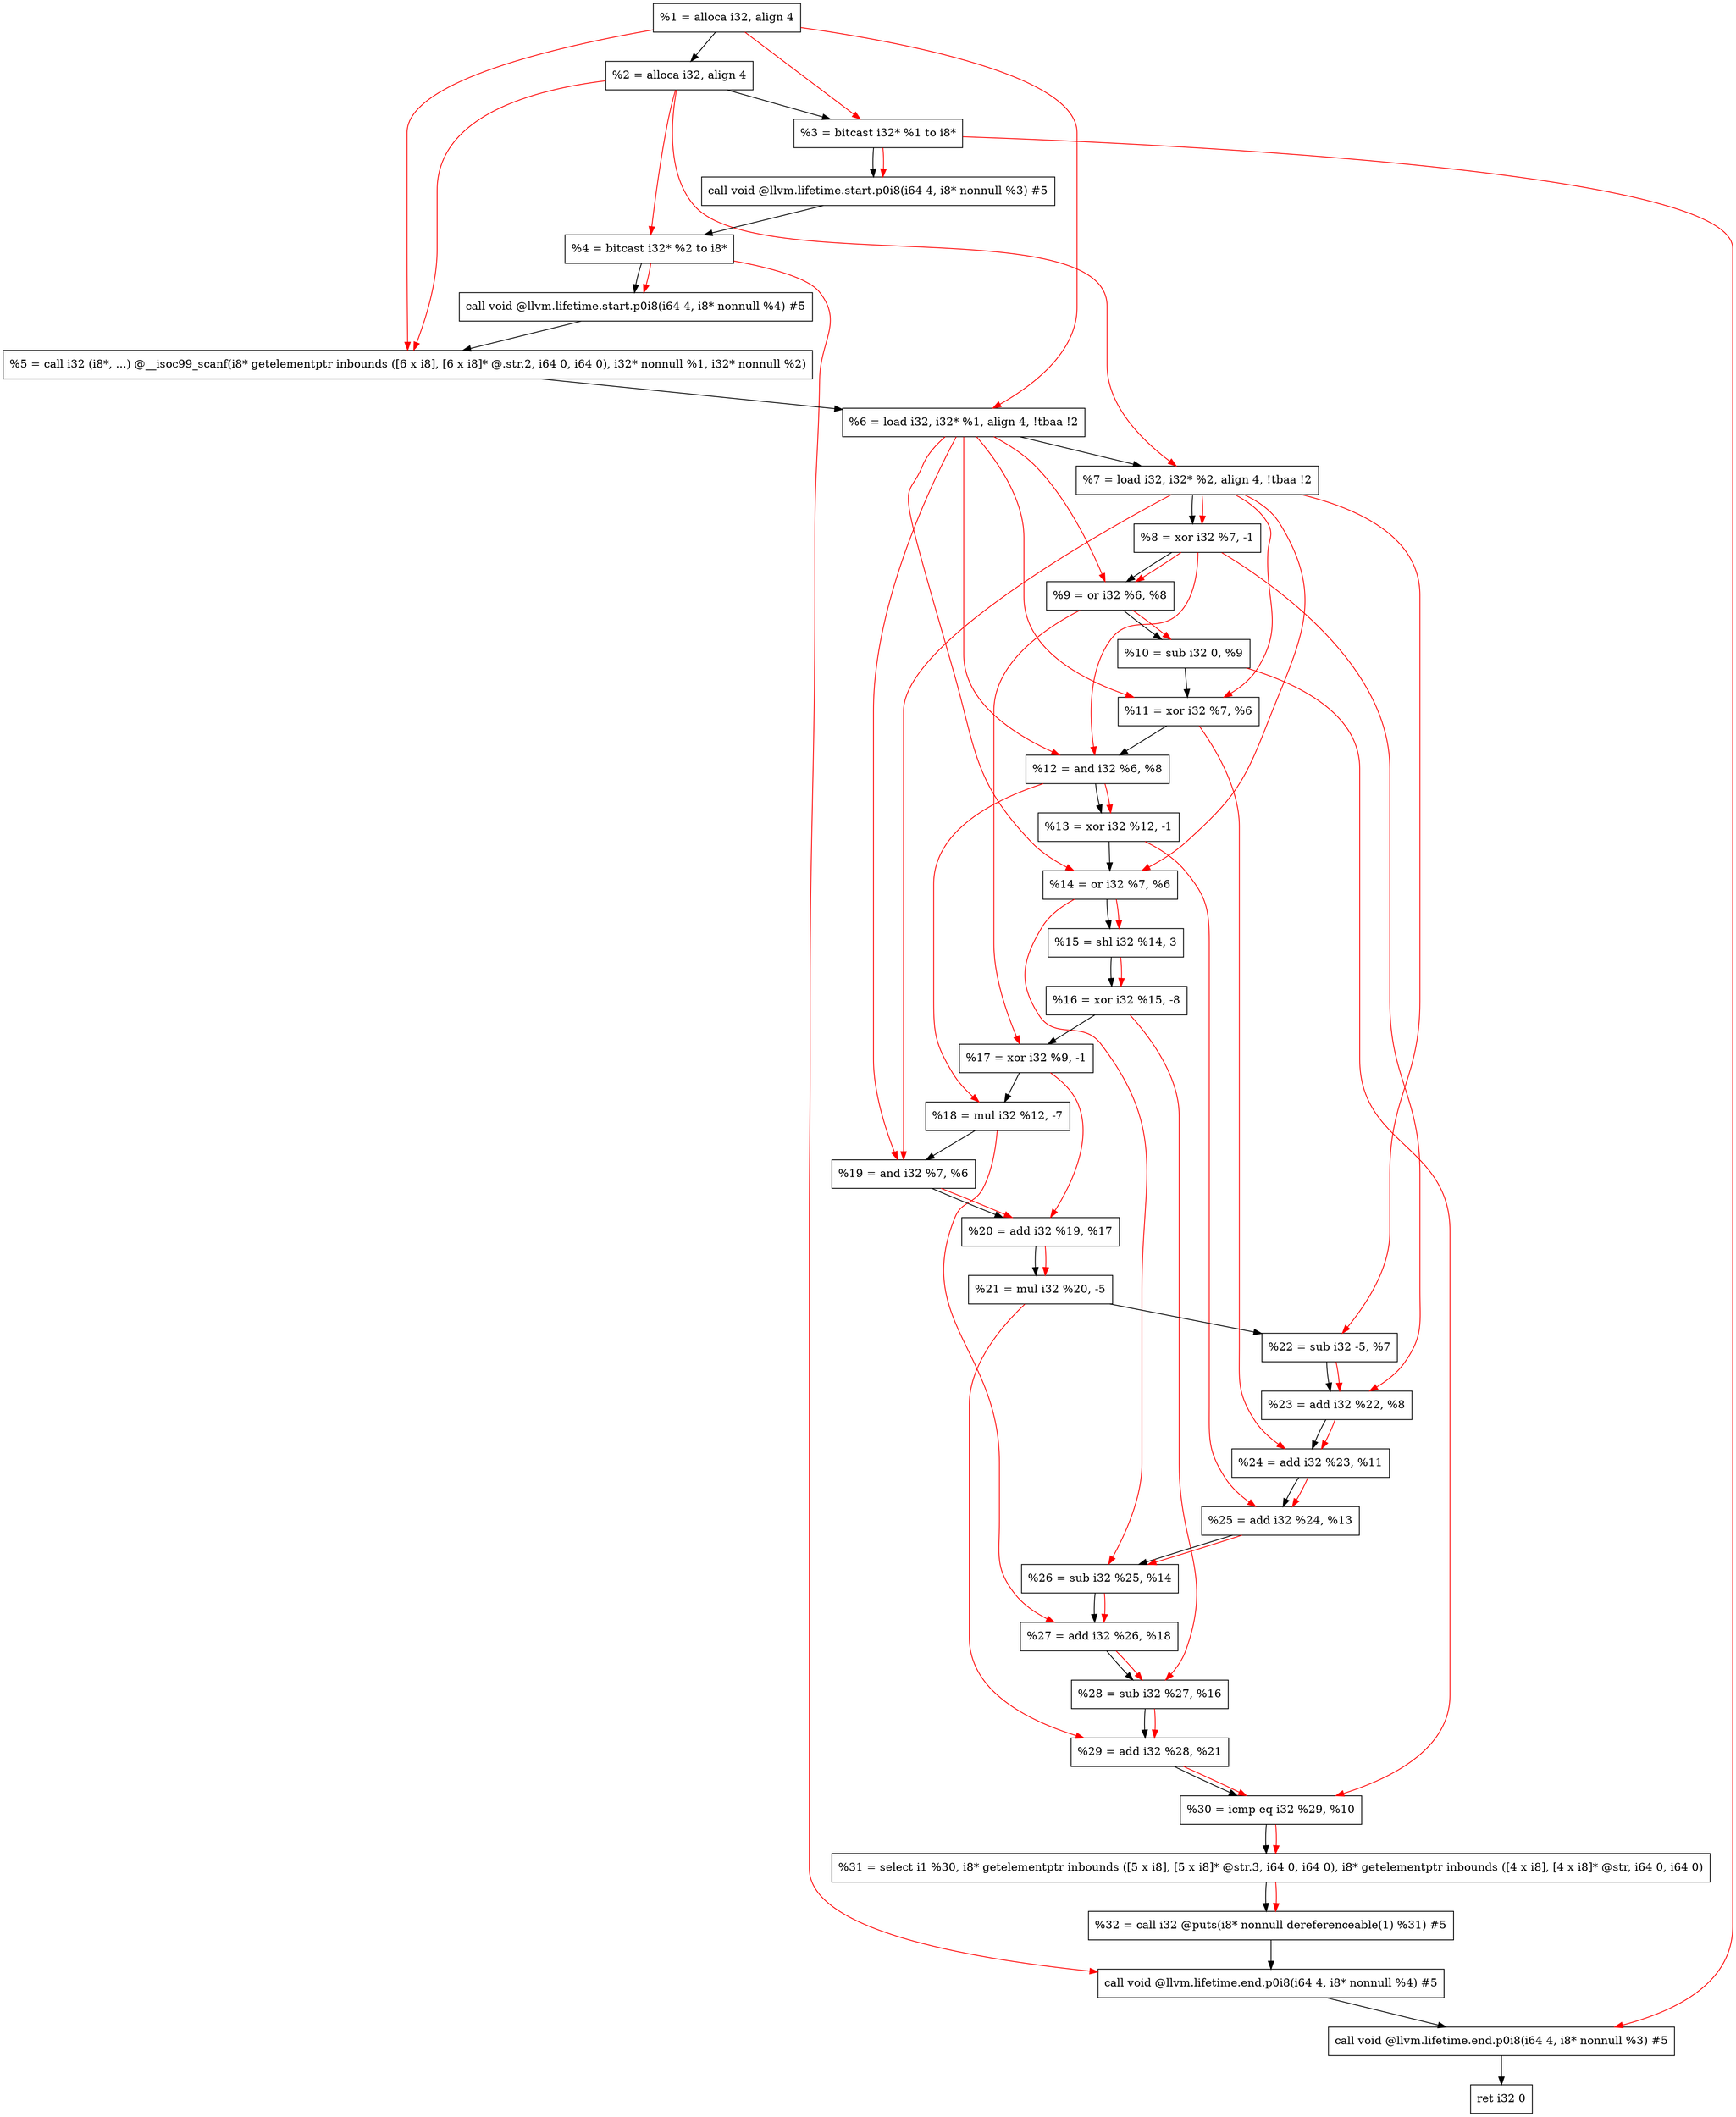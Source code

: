 digraph "DFG for'main' function" {
	Node0x1ec3cb8[shape=record, label="  %1 = alloca i32, align 4"];
	Node0x1ec3d68[shape=record, label="  %2 = alloca i32, align 4"];
	Node0x1ec3df8[shape=record, label="  %3 = bitcast i32* %1 to i8*"];
	Node0x1ec4258[shape=record, label="  call void @llvm.lifetime.start.p0i8(i64 4, i8* nonnull %3) #5"];
	Node0x1ec4338[shape=record, label="  %4 = bitcast i32* %2 to i8*"];
	Node0x1ec4458[shape=record, label="  call void @llvm.lifetime.start.p0i8(i64 4, i8* nonnull %4) #5"];
	Node0x1ec4690[shape=record, label="  %5 = call i32 (i8*, ...) @__isoc99_scanf(i8* getelementptr inbounds ([6 x i8], [6 x i8]* @.str.2, i64 0, i64 0), i32* nonnull %1, i32* nonnull %2)"];
	Node0x1ec4748[shape=record, label="  %6 = load i32, i32* %1, align 4, !tbaa !2"];
	Node0x1ec56b8[shape=record, label="  %7 = load i32, i32* %2, align 4, !tbaa !2"];
	Node0x1ec5d40[shape=record, label="  %8 = xor i32 %7, -1"];
	Node0x1ec5db0[shape=record, label="  %9 = or i32 %6, %8"];
	Node0x1ec5e20[shape=record, label="  %10 = sub i32 0, %9"];
	Node0x1ec5e90[shape=record, label="  %11 = xor i32 %7, %6"];
	Node0x1ec5f00[shape=record, label="  %12 = and i32 %6, %8"];
	Node0x1ec5f70[shape=record, label="  %13 = xor i32 %12, -1"];
	Node0x1ec5fe0[shape=record, label="  %14 = or i32 %7, %6"];
	Node0x1ec6050[shape=record, label="  %15 = shl i32 %14, 3"];
	Node0x1ec60c0[shape=record, label="  %16 = xor i32 %15, -8"];
	Node0x1ec6130[shape=record, label="  %17 = xor i32 %9, -1"];
	Node0x1ec61a0[shape=record, label="  %18 = mul i32 %12, -7"];
	Node0x1ec6210[shape=record, label="  %19 = and i32 %7, %6"];
	Node0x1ec6280[shape=record, label="  %20 = add i32 %19, %17"];
	Node0x1ec62f0[shape=record, label="  %21 = mul i32 %20, -5"];
	Node0x1ec6360[shape=record, label="  %22 = sub i32 -5, %7"];
	Node0x1ec63d0[shape=record, label="  %23 = add i32 %22, %8"];
	Node0x1ec6440[shape=record, label="  %24 = add i32 %23, %11"];
	Node0x1ec64b0[shape=record, label="  %25 = add i32 %24, %13"];
	Node0x1ec6520[shape=record, label="  %26 = sub i32 %25, %14"];
	Node0x1ec6590[shape=record, label="  %27 = add i32 %26, %18"];
	Node0x1ec6600[shape=record, label="  %28 = sub i32 %27, %16"];
	Node0x1ec6670[shape=record, label="  %29 = add i32 %28, %21"];
	Node0x1ec66e0[shape=record, label="  %30 = icmp eq i32 %29, %10"];
	Node0x1e649d8[shape=record, label="  %31 = select i1 %30, i8* getelementptr inbounds ([5 x i8], [5 x i8]* @str.3, i64 0, i64 0), i8* getelementptr inbounds ([4 x i8], [4 x i8]* @str, i64 0, i64 0)"];
	Node0x1ec6770[shape=record, label="  %32 = call i32 @puts(i8* nonnull dereferenceable(1) %31) #5"];
	Node0x1ec6bd8[shape=record, label="  call void @llvm.lifetime.end.p0i8(i64 4, i8* nonnull %4) #5"];
	Node0x1ec6d38[shape=record, label="  call void @llvm.lifetime.end.p0i8(i64 4, i8* nonnull %3) #5"];
	Node0x1ec6df8[shape=record, label="  ret i32 0"];
	Node0x1ec3cb8 -> Node0x1ec3d68;
	Node0x1ec3d68 -> Node0x1ec3df8;
	Node0x1ec3df8 -> Node0x1ec4258;
	Node0x1ec4258 -> Node0x1ec4338;
	Node0x1ec4338 -> Node0x1ec4458;
	Node0x1ec4458 -> Node0x1ec4690;
	Node0x1ec4690 -> Node0x1ec4748;
	Node0x1ec4748 -> Node0x1ec56b8;
	Node0x1ec56b8 -> Node0x1ec5d40;
	Node0x1ec5d40 -> Node0x1ec5db0;
	Node0x1ec5db0 -> Node0x1ec5e20;
	Node0x1ec5e20 -> Node0x1ec5e90;
	Node0x1ec5e90 -> Node0x1ec5f00;
	Node0x1ec5f00 -> Node0x1ec5f70;
	Node0x1ec5f70 -> Node0x1ec5fe0;
	Node0x1ec5fe0 -> Node0x1ec6050;
	Node0x1ec6050 -> Node0x1ec60c0;
	Node0x1ec60c0 -> Node0x1ec6130;
	Node0x1ec6130 -> Node0x1ec61a0;
	Node0x1ec61a0 -> Node0x1ec6210;
	Node0x1ec6210 -> Node0x1ec6280;
	Node0x1ec6280 -> Node0x1ec62f0;
	Node0x1ec62f0 -> Node0x1ec6360;
	Node0x1ec6360 -> Node0x1ec63d0;
	Node0x1ec63d0 -> Node0x1ec6440;
	Node0x1ec6440 -> Node0x1ec64b0;
	Node0x1ec64b0 -> Node0x1ec6520;
	Node0x1ec6520 -> Node0x1ec6590;
	Node0x1ec6590 -> Node0x1ec6600;
	Node0x1ec6600 -> Node0x1ec6670;
	Node0x1ec6670 -> Node0x1ec66e0;
	Node0x1ec66e0 -> Node0x1e649d8;
	Node0x1e649d8 -> Node0x1ec6770;
	Node0x1ec6770 -> Node0x1ec6bd8;
	Node0x1ec6bd8 -> Node0x1ec6d38;
	Node0x1ec6d38 -> Node0x1ec6df8;
edge [color=red]
	Node0x1ec3cb8 -> Node0x1ec3df8;
	Node0x1ec3df8 -> Node0x1ec4258;
	Node0x1ec3d68 -> Node0x1ec4338;
	Node0x1ec4338 -> Node0x1ec4458;
	Node0x1ec3cb8 -> Node0x1ec4690;
	Node0x1ec3d68 -> Node0x1ec4690;
	Node0x1ec3cb8 -> Node0x1ec4748;
	Node0x1ec3d68 -> Node0x1ec56b8;
	Node0x1ec56b8 -> Node0x1ec5d40;
	Node0x1ec4748 -> Node0x1ec5db0;
	Node0x1ec5d40 -> Node0x1ec5db0;
	Node0x1ec5db0 -> Node0x1ec5e20;
	Node0x1ec56b8 -> Node0x1ec5e90;
	Node0x1ec4748 -> Node0x1ec5e90;
	Node0x1ec4748 -> Node0x1ec5f00;
	Node0x1ec5d40 -> Node0x1ec5f00;
	Node0x1ec5f00 -> Node0x1ec5f70;
	Node0x1ec56b8 -> Node0x1ec5fe0;
	Node0x1ec4748 -> Node0x1ec5fe0;
	Node0x1ec5fe0 -> Node0x1ec6050;
	Node0x1ec6050 -> Node0x1ec60c0;
	Node0x1ec5db0 -> Node0x1ec6130;
	Node0x1ec5f00 -> Node0x1ec61a0;
	Node0x1ec56b8 -> Node0x1ec6210;
	Node0x1ec4748 -> Node0x1ec6210;
	Node0x1ec6210 -> Node0x1ec6280;
	Node0x1ec6130 -> Node0x1ec6280;
	Node0x1ec6280 -> Node0x1ec62f0;
	Node0x1ec56b8 -> Node0x1ec6360;
	Node0x1ec6360 -> Node0x1ec63d0;
	Node0x1ec5d40 -> Node0x1ec63d0;
	Node0x1ec63d0 -> Node0x1ec6440;
	Node0x1ec5e90 -> Node0x1ec6440;
	Node0x1ec6440 -> Node0x1ec64b0;
	Node0x1ec5f70 -> Node0x1ec64b0;
	Node0x1ec64b0 -> Node0x1ec6520;
	Node0x1ec5fe0 -> Node0x1ec6520;
	Node0x1ec6520 -> Node0x1ec6590;
	Node0x1ec61a0 -> Node0x1ec6590;
	Node0x1ec6590 -> Node0x1ec6600;
	Node0x1ec60c0 -> Node0x1ec6600;
	Node0x1ec6600 -> Node0x1ec6670;
	Node0x1ec62f0 -> Node0x1ec6670;
	Node0x1ec6670 -> Node0x1ec66e0;
	Node0x1ec5e20 -> Node0x1ec66e0;
	Node0x1ec66e0 -> Node0x1e649d8;
	Node0x1e649d8 -> Node0x1ec6770;
	Node0x1ec4338 -> Node0x1ec6bd8;
	Node0x1ec3df8 -> Node0x1ec6d38;
}
